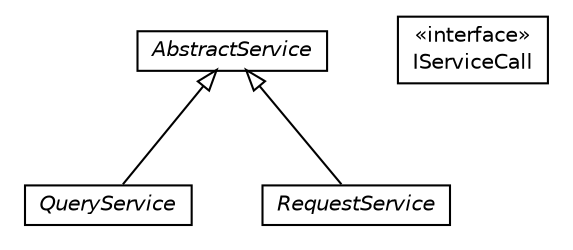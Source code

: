 #!/usr/local/bin/dot
#
# Class diagram 
# Generated by UMLGraph version R5_6-24-gf6e263 (http://www.umlgraph.org/)
#

digraph G {
	edge [fontname="Helvetica",fontsize=10,labelfontname="Helvetica",labelfontsize=10];
	node [fontname="Helvetica",fontsize=10,shape=plaintext];
	nodesep=0.25;
	ranksep=0.5;
	// org.universAAL.ui.handler.kinect.adapter.serviceBus.QueryService
	c1173320 [label=<<table title="org.universAAL.ui.handler.kinect.adapter.serviceBus.QueryService" border="0" cellborder="1" cellspacing="0" cellpadding="2" port="p" href="./QueryService.html">
		<tr><td><table border="0" cellspacing="0" cellpadding="1">
<tr><td align="center" balign="center"><font face="Helvetica-Oblique"> QueryService </font></td></tr>
		</table></td></tr>
		</table>>, URL="./QueryService.html", fontname="Helvetica", fontcolor="black", fontsize=10.0];
	// org.universAAL.ui.handler.kinect.adapter.serviceBus.IServiceCall
	c1173321 [label=<<table title="org.universAAL.ui.handler.kinect.adapter.serviceBus.IServiceCall" border="0" cellborder="1" cellspacing="0" cellpadding="2" port="p" href="./IServiceCall.html">
		<tr><td><table border="0" cellspacing="0" cellpadding="1">
<tr><td align="center" balign="center"> &#171;interface&#187; </td></tr>
<tr><td align="center" balign="center"> IServiceCall </td></tr>
		</table></td></tr>
		</table>>, URL="./IServiceCall.html", fontname="Helvetica", fontcolor="black", fontsize=10.0];
	// org.universAAL.ui.handler.kinect.adapter.serviceBus.AbstractService
	c1173322 [label=<<table title="org.universAAL.ui.handler.kinect.adapter.serviceBus.AbstractService" border="0" cellborder="1" cellspacing="0" cellpadding="2" port="p" href="./AbstractService.html">
		<tr><td><table border="0" cellspacing="0" cellpadding="1">
<tr><td align="center" balign="center"><font face="Helvetica-Oblique"> AbstractService </font></td></tr>
		</table></td></tr>
		</table>>, URL="./AbstractService.html", fontname="Helvetica", fontcolor="black", fontsize=10.0];
	// org.universAAL.ui.handler.kinect.adapter.serviceBus.RequestService
	c1173323 [label=<<table title="org.universAAL.ui.handler.kinect.adapter.serviceBus.RequestService" border="0" cellborder="1" cellspacing="0" cellpadding="2" port="p" href="./RequestService.html">
		<tr><td><table border="0" cellspacing="0" cellpadding="1">
<tr><td align="center" balign="center"><font face="Helvetica-Oblique"> RequestService </font></td></tr>
		</table></td></tr>
		</table>>, URL="./RequestService.html", fontname="Helvetica", fontcolor="black", fontsize=10.0];
	//org.universAAL.ui.handler.kinect.adapter.serviceBus.QueryService extends org.universAAL.ui.handler.kinect.adapter.serviceBus.AbstractService
	c1173322:p -> c1173320:p [dir=back,arrowtail=empty];
	//org.universAAL.ui.handler.kinect.adapter.serviceBus.RequestService extends org.universAAL.ui.handler.kinect.adapter.serviceBus.AbstractService
	c1173322:p -> c1173323:p [dir=back,arrowtail=empty];
}

